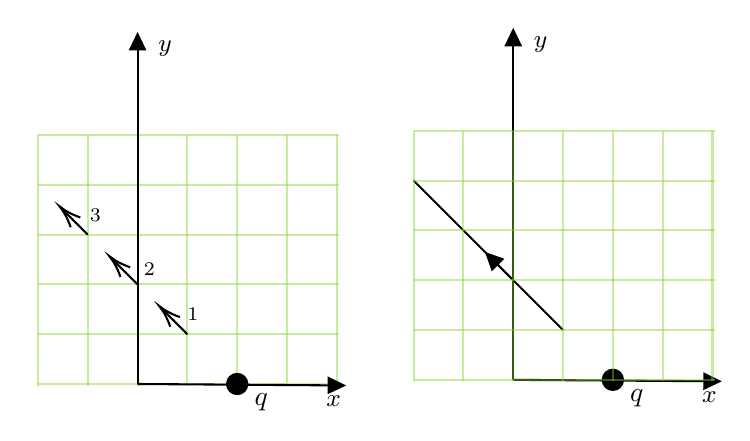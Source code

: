 

\tikzset{every picture/.style={line width=0.75pt}} %set default line width to 0.75pt        

\begin{tikzpicture}[x=0.75pt,y=0.75pt,yscale=-1,xscale=1]
%uncomment if require: \path (0,203); %set diagram left start at 0, and has height of 203

%Shape: Grid [id:dp36590102732271057] 
\draw  [draw opacity=0] (17.5,54.29) -- (162.5,54.29) -- (162.5,175.08) -- (17.5,175.08) -- cycle ; \draw  [color={rgb, 255:red, 126; green, 211; blue, 33 }  ,draw opacity=0.43 ] (17.5,54.29) -- (17.5,175.08)(41.5,54.29) -- (41.5,175.08)(65.5,54.29) -- (65.5,175.08)(89.5,54.29) -- (89.5,175.08)(113.5,54.29) -- (113.5,175.08)(137.5,54.29) -- (137.5,175.08)(161.5,54.29) -- (161.5,175.08) ; \draw  [color={rgb, 255:red, 126; green, 211; blue, 33 }  ,draw opacity=0.43 ] (17.5,54.29) -- (162.5,54.29)(17.5,78.29) -- (162.5,78.29)(17.5,102.29) -- (162.5,102.29)(17.5,126.29) -- (162.5,126.29)(17.5,150.29) -- (162.5,150.29)(17.5,174.29) -- (162.5,174.29) ; \draw  [color={rgb, 255:red, 126; green, 211; blue, 33 }  ,draw opacity=0.43 ]  ;
%Shape: Circle [id:dp15207298126274948] 
\draw  [fill={rgb, 255:red, 0; green, 0; blue, 0 }  ,fill opacity=1 ] (108.62,174.29) .. controls (108.62,171.59) and (110.81,169.41) .. (113.5,169.41) .. controls (116.19,169.41) and (118.37,171.59) .. (118.37,174.29) .. controls (118.37,176.98) and (116.19,179.16) .. (113.5,179.16) .. controls (110.81,179.16) and (108.62,176.98) .. (108.62,174.29) -- cycle ;
%Straight Lines [id:da47659492552324756] 
\draw    (65.5,174.29) -- (65.5,7.67) ;
\draw [shift={(65.5,4.67)}, rotate = 90] [fill={rgb, 255:red, 0; green, 0; blue, 0 }  ][line width=0.08]  [draw opacity=0] (8.93,-4.29) -- (0,0) -- (8.93,4.29) -- cycle    ;
%Straight Lines [id:da5400595472548879] 
\draw    (65.5,174.29) -- (163,174.98) ;
\draw [shift={(166,175)}, rotate = 180.41] [fill={rgb, 255:red, 0; green, 0; blue, 0 }  ][line width=0.08]  [draw opacity=0] (8.93,-4.29) -- (0,0) -- (8.93,4.29) -- cycle    ;
%Straight Lines [id:da7309109323540868] 
\draw    (89.5,150.29) -- (77.3,138.08) ;
\draw [shift={(75.88,136.67)}, rotate = 45] [color={rgb, 255:red, 0; green, 0; blue, 0 }  ][line width=0.75]    (10.93,-3.29) .. controls (6.95,-1.4) and (3.31,-0.3) .. (0,0) .. controls (3.31,0.3) and (6.95,1.4) .. (10.93,3.29)   ;
%Straight Lines [id:da8939615290275644] 
\draw    (65.5,126.29) -- (53.3,114.08) ;
\draw [shift={(51.88,112.67)}, rotate = 45] [color={rgb, 255:red, 0; green, 0; blue, 0 }  ][line width=0.75]    (10.93,-3.29) .. controls (6.95,-1.4) and (3.31,-0.3) .. (0,0) .. controls (3.31,0.3) and (6.95,1.4) .. (10.93,3.29)   ;
%Straight Lines [id:da831279342544391] 
\draw    (41.5,102.29) -- (29.3,90.08) ;
\draw [shift={(27.88,88.67)}, rotate = 45] [color={rgb, 255:red, 0; green, 0; blue, 0 }  ][line width=0.75]    (10.93,-3.29) .. controls (6.95,-1.4) and (3.31,-0.3) .. (0,0) .. controls (3.31,0.3) and (6.95,1.4) .. (10.93,3.29)   ;
%Shape: Circle [id:dp33505098792726273] 
\draw  [fill={rgb, 255:red, 0; green, 0; blue, 0 }  ,fill opacity=1 ] (289.62,172.29) .. controls (289.62,169.59) and (291.81,167.41) .. (294.5,167.41) .. controls (297.19,167.41) and (299.37,169.59) .. (299.37,172.29) .. controls (299.37,174.98) and (297.19,177.16) .. (294.5,177.16) .. controls (291.81,177.16) and (289.62,174.98) .. (289.62,172.29) -- cycle ;
%Straight Lines [id:da24450466018746075] 
\draw    (246.5,172.29) -- (246.5,5.67) ;
\draw [shift={(246.5,2.67)}, rotate = 90] [fill={rgb, 255:red, 0; green, 0; blue, 0 }  ][line width=0.08]  [draw opacity=0] (8.93,-4.29) -- (0,0) -- (8.93,4.29) -- cycle    ;
%Straight Lines [id:da6844232996888138] 
\draw    (246.5,172.29) -- (344,172.98) ;
\draw [shift={(347,173)}, rotate = 180.41] [fill={rgb, 255:red, 0; green, 0; blue, 0 }  ][line width=0.08]  [draw opacity=0] (8.93,-4.29) -- (0,0) -- (8.93,4.29) -- cycle    ;
%Straight Lines [id:da0017981016209855927] 
\draw    (246.5,124.29) -- (235,112.79) ;
\draw [shift={(232.88,110.67)}, rotate = 45] [fill={rgb, 255:red, 0; green, 0; blue, 0 }  ][line width=0.08]  [draw opacity=0] (8.93,-4.29) -- (0,0) -- (8.93,4.29) -- cycle    ;
%Straight Lines [id:da31490576261140957] 
\draw    (198.5,76.29) -- (270.5,148.29) ;
%Shape: Grid [id:dp9967671259154818] 
\draw  [draw opacity=0] (198.5,52.29) -- (343.5,52.29) -- (343.5,173.08) -- (198.5,173.08) -- cycle ; \draw  [color={rgb, 255:red, 126; green, 211; blue, 33 }  ,draw opacity=0.43 ] (198.5,52.29) -- (198.5,173.08)(222.5,52.29) -- (222.5,173.08)(246.5,52.29) -- (246.5,173.08)(270.5,52.29) -- (270.5,173.08)(294.5,52.29) -- (294.5,173.08)(318.5,52.29) -- (318.5,173.08)(342.5,52.29) -- (342.5,173.08) ; \draw  [color={rgb, 255:red, 126; green, 211; blue, 33 }  ,draw opacity=0.43 ] (198.5,52.29) -- (343.5,52.29)(198.5,76.29) -- (343.5,76.29)(198.5,100.29) -- (343.5,100.29)(198.5,124.29) -- (343.5,124.29)(198.5,148.29) -- (343.5,148.29)(198.5,172.29) -- (343.5,172.29) ; \draw  [color={rgb, 255:red, 126; green, 211; blue, 33 }  ,draw opacity=0.43 ]  ;

% Text Node
\draw (120.37,177.29) node [anchor=north west][inner sep=0.75pt]   [align=left] {$\displaystyle q$};
% Text Node
\draw (74,7.4) node [anchor=north west][inner sep=0.75pt]  [font=\small]  {$y$};
% Text Node
\draw (155,178.4) node [anchor=north west][inner sep=0.75pt]  [font=\small]  {$x$};
% Text Node
\draw (301.37,175.29) node [anchor=north west][inner sep=0.75pt]   [align=left] {$\displaystyle q$};
% Text Node
\draw (255,5.4) node [anchor=north west][inner sep=0.75pt]  [font=\small]  {$y$};
% Text Node
\draw (336,176.4) node [anchor=north west][inner sep=0.75pt]  [font=\small]  {$x$};
% Text Node
\draw (88,136.4) node [anchor=north west][inner sep=0.75pt]  [font=\scriptsize]  {$1$};
% Text Node
\draw (67,114.4) node [anchor=north west][inner sep=0.75pt]  [font=\scriptsize]  {$2$};
% Text Node
\draw (41,88.4) node [anchor=north west][inner sep=0.75pt]  [font=\scriptsize]  {$3$};


\end{tikzpicture}
